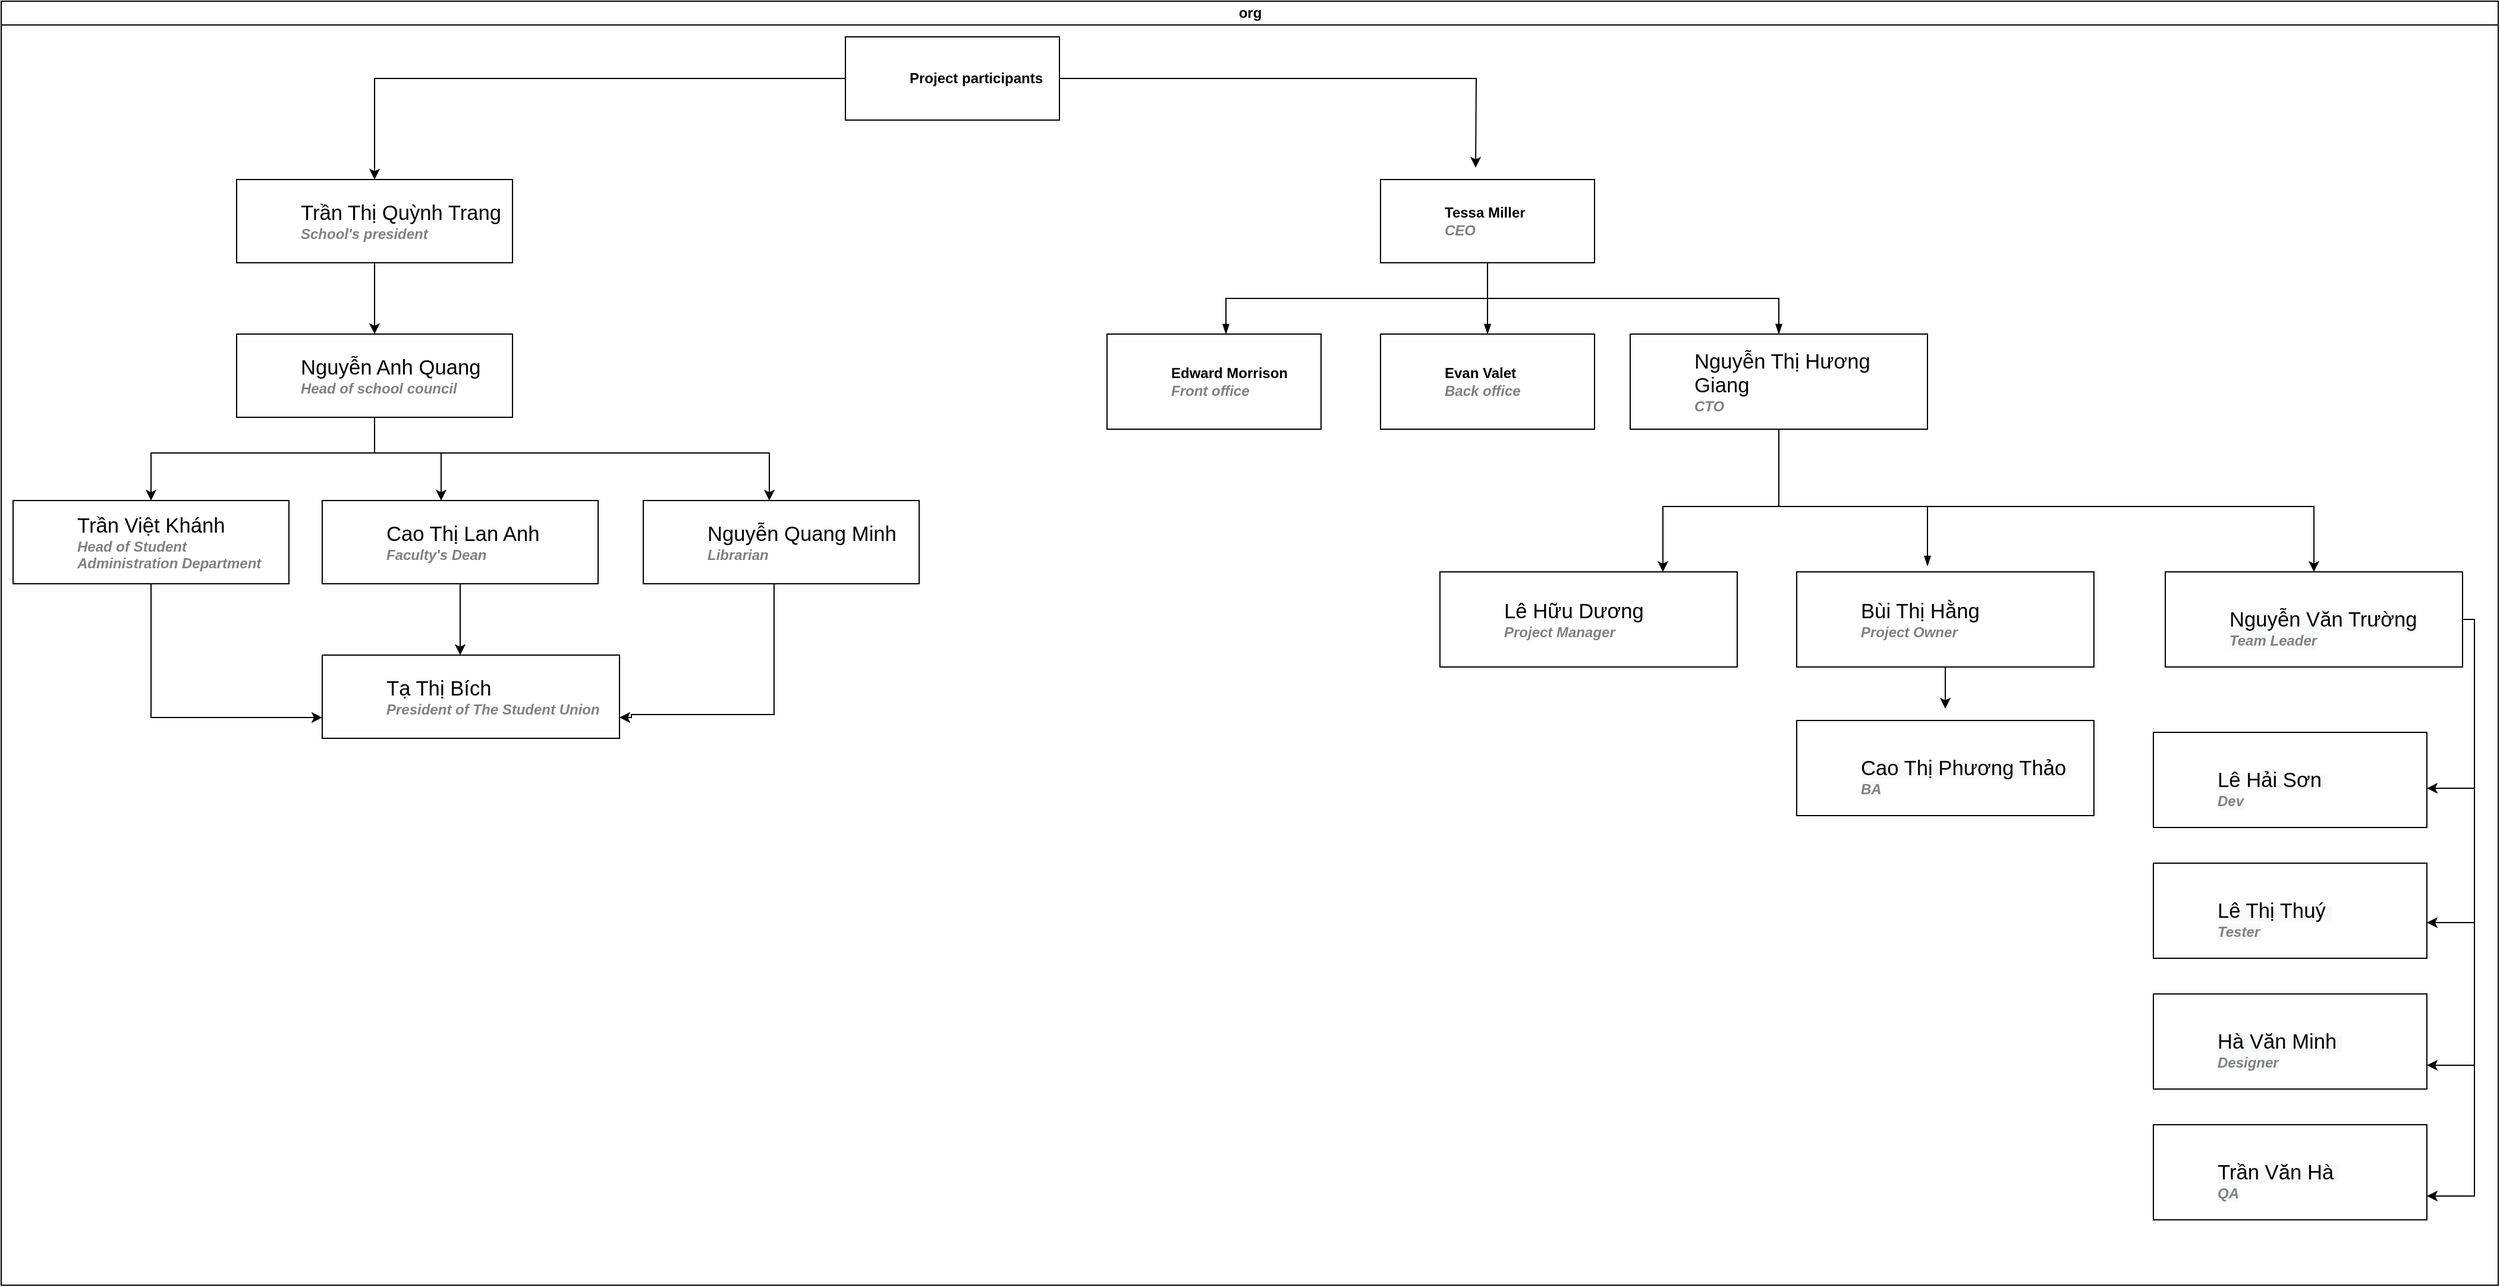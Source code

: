 <mxfile version="20.4.2" type="github">
  <diagram id="prtHgNgQTEPvFCAcTncT" name="Page-1">
    <mxGraphModel dx="1422" dy="1935" grid="1" gridSize="10" guides="1" tooltips="1" connect="1" arrows="1" fold="1" page="1" pageScale="1" pageWidth="827" pageHeight="1169" math="0" shadow="0">
      <root>
        <mxCell id="0" />
        <mxCell id="1" parent="0" />
        <mxCell id="dNxyNK7c78bLwvsdeMH5-11" value="org" style="swimlane;html=1;startSize=20;horizontal=1;containerType=tree;glass=0;" parent="1" vertex="1">
          <mxGeometry y="-20" width="2100" height="1080" as="geometry" />
        </mxCell>
        <UserObject label="%name%&lt;br&gt;&lt;i style=&quot;color: gray&quot;&gt;CEO&lt;/i&gt;" name="Tessa Miller" position="CFO" location="Office 1" email="me@example.com" placeholders="1" link="https://www.draw.io" id="dNxyNK7c78bLwvsdeMH5-12">
          <mxCell style="label;image=https://cdn3.iconfinder.com/data/icons/user-avatars-1/512/users-3-128.png;whiteSpace=wrap;html=1;rounded=0;glass=0;treeMoving=1;treeFolding=1;" parent="dNxyNK7c78bLwvsdeMH5-11" vertex="1">
            <mxGeometry x="1160" y="150" width="180" height="70" as="geometry" />
          </mxCell>
        </UserObject>
        <mxCell id="dNxyNK7c78bLwvsdeMH5-13" value="" style="endArrow=blockThin;endFill=1;fontSize=11;edgeStyle=elbowEdgeStyle;elbow=vertical;rounded=0;" parent="dNxyNK7c78bLwvsdeMH5-11" source="dNxyNK7c78bLwvsdeMH5-12" edge="1">
          <mxGeometry relative="1" as="geometry">
            <mxPoint x="1030" y="280" as="targetPoint" />
          </mxGeometry>
        </mxCell>
        <UserObject label="%name%&lt;br&gt;&lt;i style=&quot;color: gray&quot;&gt;Front office&lt;/i&gt;" name="Edward Morrison" position="Brand Manager" location="Office 2" email="me@example.com" placeholders="1" link="https://www.draw.io" id="dNxyNK7c78bLwvsdeMH5-14">
          <mxCell style="label;image=https://cdn3.iconfinder.com/data/icons/user-avatars-1/512/users-10-3-128.png;whiteSpace=wrap;html=1;rounded=0;glass=0;treeFolding=1;treeMoving=1;" parent="dNxyNK7c78bLwvsdeMH5-11" vertex="1">
            <mxGeometry x="930" y="280" width="180" height="80" as="geometry" />
          </mxCell>
        </UserObject>
        <mxCell id="dNxyNK7c78bLwvsdeMH5-15" value="" style="endArrow=blockThin;endFill=1;fontSize=11;edgeStyle=elbowEdgeStyle;elbow=vertical;rounded=0;" parent="dNxyNK7c78bLwvsdeMH5-11" source="dNxyNK7c78bLwvsdeMH5-12" target="dNxyNK7c78bLwvsdeMH5-16" edge="1">
          <mxGeometry relative="1" as="geometry" />
        </mxCell>
        <UserObject label="%name%&lt;br&gt;&lt;font color=&quot;#808080&quot;&gt;&lt;i&gt;Back office&amp;nbsp;&lt;/i&gt;&lt;/font&gt;" name="Evan Valet" position="HR Director" location="Office 4" email="me@example.com" placeholders="1" link="https://www.draw.io" id="dNxyNK7c78bLwvsdeMH5-16">
          <mxCell style="label;image=https://cdn3.iconfinder.com/data/icons/user-avatars-1/512/users-9-2-128.png;whiteSpace=wrap;html=1;rounded=0;glass=0;treeFolding=1;treeMoving=1;" parent="dNxyNK7c78bLwvsdeMH5-11" vertex="1">
            <mxGeometry x="1160" y="280" width="180" height="80" as="geometry" />
          </mxCell>
        </UserObject>
        <mxCell id="dNxyNK7c78bLwvsdeMH5-17" value="" style="endArrow=blockThin;endFill=1;fontSize=11;edgeStyle=elbowEdgeStyle;elbow=vertical;rounded=0;" parent="dNxyNK7c78bLwvsdeMH5-11" source="dNxyNK7c78bLwvsdeMH5-12" target="dNxyNK7c78bLwvsdeMH5-18" edge="1">
          <mxGeometry relative="1" as="geometry" />
        </mxCell>
        <mxCell id="rpXfXyATRKpVkTqgFrdx-11" style="edgeStyle=orthogonalEdgeStyle;rounded=0;orthogonalLoop=1;jettySize=auto;html=1;entryX=0.75;entryY=0;entryDx=0;entryDy=0;" parent="dNxyNK7c78bLwvsdeMH5-11" source="dNxyNK7c78bLwvsdeMH5-18" target="rpXfXyATRKpVkTqgFrdx-3" edge="1">
          <mxGeometry relative="1" as="geometry">
            <Array as="points">
              <mxPoint x="1495" y="425" />
              <mxPoint x="1398" y="425" />
            </Array>
          </mxGeometry>
        </mxCell>
        <mxCell id="ykELf0BIfq_dYa21yt1--9" style="edgeStyle=orthogonalEdgeStyle;rounded=0;orthogonalLoop=1;jettySize=auto;html=1;" edge="1" parent="dNxyNK7c78bLwvsdeMH5-11" source="dNxyNK7c78bLwvsdeMH5-18" target="ykELf0BIfq_dYa21yt1--1">
          <mxGeometry relative="1" as="geometry">
            <Array as="points">
              <mxPoint x="1495" y="425" />
              <mxPoint x="1945" y="425" />
            </Array>
          </mxGeometry>
        </mxCell>
        <UserObject label="&lt;span style=&quot;font-weight: normal; font-size: 13pt; font-family: Calibri, Arial;&quot; data-sheets-userformat=&quot;{&amp;quot;2&amp;quot;:15273,&amp;quot;3&amp;quot;:{&amp;quot;1&amp;quot;:0},&amp;quot;6&amp;quot;:{&amp;quot;1&amp;quot;:[{&amp;quot;1&amp;quot;:2,&amp;quot;2&amp;quot;:0,&amp;quot;5&amp;quot;:{&amp;quot;1&amp;quot;:2,&amp;quot;2&amp;quot;:0}},{&amp;quot;1&amp;quot;:0,&amp;quot;2&amp;quot;:0,&amp;quot;3&amp;quot;:3},{&amp;quot;1&amp;quot;:1,&amp;quot;2&amp;quot;:0,&amp;quot;4&amp;quot;:1}]},&amp;quot;8&amp;quot;:{&amp;quot;1&amp;quot;:[{&amp;quot;1&amp;quot;:2,&amp;quot;2&amp;quot;:0,&amp;quot;5&amp;quot;:{&amp;quot;1&amp;quot;:2,&amp;quot;2&amp;quot;:0}},{&amp;quot;1&amp;quot;:0,&amp;quot;2&amp;quot;:0,&amp;quot;3&amp;quot;:3},{&amp;quot;1&amp;quot;:1,&amp;quot;2&amp;quot;:0,&amp;quot;4&amp;quot;:1}]},&amp;quot;10&amp;quot;:1,&amp;quot;11&amp;quot;:0,&amp;quot;12&amp;quot;:0,&amp;quot;14&amp;quot;:{&amp;quot;1&amp;quot;:2,&amp;quot;2&amp;quot;:0},&amp;quot;15&amp;quot;:&amp;quot;Calibri, sans-serif&amp;quot;,&amp;quot;16&amp;quot;:13}&quot; data-sheets-value=&quot;{&amp;quot;1&amp;quot;:2,&amp;quot;2&amp;quot;:&amp;quot;Nguyễn Thị Hương Giang&amp;quot;}&quot;&gt;Nguyễn Thị Hương Giang&lt;/span&gt;&lt;br&gt;&lt;i style=&quot;color: gray&quot;&gt;CTO&lt;/i&gt;" name="Alison Donovan" position="System Admin" location="Office 3" email="me@example.com" placeholders="1" link="https://www.draw.io" id="dNxyNK7c78bLwvsdeMH5-18">
          <mxCell style="label;image=https://cdn3.iconfinder.com/data/icons/user-avatars-1/512/users-2-128.png;whiteSpace=wrap;html=1;rounded=0;glass=0;" parent="dNxyNK7c78bLwvsdeMH5-11" vertex="1">
            <mxGeometry x="1370" y="280" width="250" height="80" as="geometry" />
          </mxCell>
        </UserObject>
        <mxCell id="rpXfXyATRKpVkTqgFrdx-2" value="" style="endArrow=blockThin;endFill=1;fontSize=11;edgeStyle=elbowEdgeStyle;elbow=vertical;rounded=0;exitX=0.5;exitY=1;exitDx=0;exitDy=0;" parent="dNxyNK7c78bLwvsdeMH5-11" source="dNxyNK7c78bLwvsdeMH5-18" edge="1">
          <mxGeometry relative="1" as="geometry">
            <mxPoint x="1495" y="370" as="sourcePoint" />
            <mxPoint x="1620" y="475" as="targetPoint" />
            <Array as="points">
              <mxPoint x="1580" y="425" />
              <mxPoint x="1400" y="430" />
            </Array>
          </mxGeometry>
        </mxCell>
        <UserObject label="&lt;span style=&quot;font-weight: normal; font-size: 13pt; font-family: Calibri, Arial;&quot; data-sheets-userformat=&quot;{&amp;quot;2&amp;quot;:15273,&amp;quot;3&amp;quot;:{&amp;quot;1&amp;quot;:0},&amp;quot;6&amp;quot;:{&amp;quot;1&amp;quot;:[{&amp;quot;1&amp;quot;:2,&amp;quot;2&amp;quot;:0,&amp;quot;5&amp;quot;:{&amp;quot;1&amp;quot;:2,&amp;quot;2&amp;quot;:0}},{&amp;quot;1&amp;quot;:0,&amp;quot;2&amp;quot;:0,&amp;quot;3&amp;quot;:3},{&amp;quot;1&amp;quot;:1,&amp;quot;2&amp;quot;:0,&amp;quot;4&amp;quot;:1}]},&amp;quot;8&amp;quot;:{&amp;quot;1&amp;quot;:[{&amp;quot;1&amp;quot;:2,&amp;quot;2&amp;quot;:0,&amp;quot;5&amp;quot;:{&amp;quot;1&amp;quot;:2,&amp;quot;2&amp;quot;:0}},{&amp;quot;1&amp;quot;:0,&amp;quot;2&amp;quot;:0,&amp;quot;3&amp;quot;:3},{&amp;quot;1&amp;quot;:1,&amp;quot;2&amp;quot;:0,&amp;quot;4&amp;quot;:1}]},&amp;quot;10&amp;quot;:1,&amp;quot;11&amp;quot;:0,&amp;quot;12&amp;quot;:0,&amp;quot;14&amp;quot;:{&amp;quot;1&amp;quot;:2,&amp;quot;2&amp;quot;:0},&amp;quot;15&amp;quot;:&amp;quot;Calibri, sans-serif&amp;quot;,&amp;quot;16&amp;quot;:13}&quot; data-sheets-value=&quot;{&amp;quot;1&amp;quot;:2,&amp;quot;2&amp;quot;:&amp;quot;Lê Hữu Dương&amp;quot;}&quot;&gt;Lê Hữu Dương&lt;br&gt;&lt;/span&gt;&lt;font color=&quot;#808080&quot;&gt;&lt;i&gt;Project Manager&lt;/i&gt;&lt;/font&gt;" name="Alison Donovan" position="System Admin" location="Office 3" email="me@example.com" placeholders="1" link="https://www.draw.io" id="rpXfXyATRKpVkTqgFrdx-3">
          <mxCell style="label;image=https://cdn3.iconfinder.com/data/icons/user-avatars-1/512/users-2-128.png;whiteSpace=wrap;html=1;rounded=0;glass=0;" parent="dNxyNK7c78bLwvsdeMH5-11" vertex="1">
            <mxGeometry x="1210" y="480" width="250" height="80" as="geometry" />
          </mxCell>
        </UserObject>
        <UserObject label="&lt;span style=&quot;font-weight: normal; font-size: 13pt; font-family: Calibri, Arial;&quot; data-sheets-userformat=&quot;{&amp;quot;2&amp;quot;:15273,&amp;quot;3&amp;quot;:{&amp;quot;1&amp;quot;:0},&amp;quot;6&amp;quot;:{&amp;quot;1&amp;quot;:[{&amp;quot;1&amp;quot;:2,&amp;quot;2&amp;quot;:0,&amp;quot;5&amp;quot;:{&amp;quot;1&amp;quot;:2,&amp;quot;2&amp;quot;:0}},{&amp;quot;1&amp;quot;:0,&amp;quot;2&amp;quot;:0,&amp;quot;3&amp;quot;:3},{&amp;quot;1&amp;quot;:1,&amp;quot;2&amp;quot;:0,&amp;quot;4&amp;quot;:1}]},&amp;quot;8&amp;quot;:{&amp;quot;1&amp;quot;:[{&amp;quot;1&amp;quot;:2,&amp;quot;2&amp;quot;:0,&amp;quot;5&amp;quot;:{&amp;quot;1&amp;quot;:2,&amp;quot;2&amp;quot;:0}},{&amp;quot;1&amp;quot;:0,&amp;quot;2&amp;quot;:0,&amp;quot;3&amp;quot;:3},{&amp;quot;1&amp;quot;:1,&amp;quot;2&amp;quot;:0,&amp;quot;4&amp;quot;:1}]},&amp;quot;10&amp;quot;:1,&amp;quot;11&amp;quot;:0,&amp;quot;12&amp;quot;:0,&amp;quot;14&amp;quot;:{&amp;quot;1&amp;quot;:2,&amp;quot;2&amp;quot;:0},&amp;quot;15&amp;quot;:&amp;quot;Calibri, sans-serif&amp;quot;,&amp;quot;16&amp;quot;:13}&quot; data-sheets-value=&quot;{&amp;quot;1&amp;quot;:2,&amp;quot;2&amp;quot;:&amp;quot;Bùi Thị Hằng&amp;quot;}&quot;&gt;Bùi Thị Hằng&lt;br&gt;&lt;/span&gt;&lt;font color=&quot;#808080&quot;&gt;&lt;i&gt;Project Owner&lt;/i&gt;&lt;/font&gt;" name="Alison Donovan" position="System Admin" location="Office 3" email="me@example.com" placeholders="1" link="https://www.draw.io" id="rpXfXyATRKpVkTqgFrdx-7">
          <mxCell style="label;image=https://cdn3.iconfinder.com/data/icons/user-avatars-1/512/users-2-128.png;whiteSpace=wrap;html=1;rounded=0;glass=0;" parent="dNxyNK7c78bLwvsdeMH5-11" vertex="1">
            <mxGeometry x="1510" y="480" width="250" height="80" as="geometry" />
          </mxCell>
        </UserObject>
        <UserObject label="Project participants" name="Tessa Miller" position="CFO" location="Office 1" email="me@example.com" placeholders="1" link="https://www.draw.io" id="rpXfXyATRKpVkTqgFrdx-9">
          <mxCell style="label;image=https://cdn3.iconfinder.com/data/icons/user-avatars-1/512/users-3-128.png;whiteSpace=wrap;html=1;rounded=0;glass=0;treeMoving=1;treeFolding=1;" parent="dNxyNK7c78bLwvsdeMH5-11" vertex="1">
            <mxGeometry x="710" y="30" width="180" height="70" as="geometry" />
          </mxCell>
        </UserObject>
        <mxCell id="rpXfXyATRKpVkTqgFrdx-31" value="" style="edgeStyle=orthogonalEdgeStyle;rounded=0;orthogonalLoop=1;jettySize=auto;html=1;" parent="dNxyNK7c78bLwvsdeMH5-11" source="rpXfXyATRKpVkTqgFrdx-9" target="rpXfXyATRKpVkTqgFrdx-32" edge="1">
          <mxGeometry relative="1" as="geometry" />
        </mxCell>
        <UserObject label="&lt;span style=&quot;font-weight: normal; font-size: 13pt; font-family: Calibri, Arial;&quot; data-sheets-userformat=&quot;{&amp;quot;2&amp;quot;:15273,&amp;quot;3&amp;quot;:{&amp;quot;1&amp;quot;:0},&amp;quot;6&amp;quot;:{&amp;quot;1&amp;quot;:[{&amp;quot;1&amp;quot;:2,&amp;quot;2&amp;quot;:0,&amp;quot;5&amp;quot;:{&amp;quot;1&amp;quot;:2,&amp;quot;2&amp;quot;:0}},{&amp;quot;1&amp;quot;:0,&amp;quot;2&amp;quot;:0,&amp;quot;3&amp;quot;:3},{&amp;quot;1&amp;quot;:1,&amp;quot;2&amp;quot;:0,&amp;quot;4&amp;quot;:1}]},&amp;quot;8&amp;quot;:{&amp;quot;1&amp;quot;:[{&amp;quot;1&amp;quot;:2,&amp;quot;2&amp;quot;:0,&amp;quot;5&amp;quot;:{&amp;quot;1&amp;quot;:2,&amp;quot;2&amp;quot;:0}},{&amp;quot;1&amp;quot;:0,&amp;quot;2&amp;quot;:0,&amp;quot;3&amp;quot;:3},{&amp;quot;1&amp;quot;:1,&amp;quot;2&amp;quot;:0,&amp;quot;4&amp;quot;:1}]},&amp;quot;10&amp;quot;:1,&amp;quot;11&amp;quot;:0,&amp;quot;12&amp;quot;:0,&amp;quot;14&amp;quot;:{&amp;quot;1&amp;quot;:2,&amp;quot;2&amp;quot;:0},&amp;quot;15&amp;quot;:&amp;quot;Calibri, sans-serif&amp;quot;,&amp;quot;16&amp;quot;:13}&quot; data-sheets-value=&quot;{&amp;quot;1&amp;quot;:2,&amp;quot;2&amp;quot;:&amp;quot;Trần Thị Quỳnh Trang&amp;quot;}&quot;&gt;Trần Thị Quỳnh Trang&lt;/span&gt;&lt;br&gt;&lt;i style=&quot;color: gray;&quot;&gt;School&#39;s president&lt;/i&gt;" name="Tessa Miller" position="CFO" location="Office 1" email="me@example.com" placeholders="1" link="https://www.draw.io" id="rpXfXyATRKpVkTqgFrdx-32">
          <mxCell style="label;image=https://cdn3.iconfinder.com/data/icons/user-avatars-1/512/users-3-128.png;whiteSpace=wrap;html=1;rounded=0;glass=0;treeMoving=1;treeFolding=1;" parent="dNxyNK7c78bLwvsdeMH5-11" vertex="1">
            <mxGeometry x="198" y="150" width="232" height="70" as="geometry" />
          </mxCell>
        </UserObject>
        <mxCell id="rpXfXyATRKpVkTqgFrdx-35" value="" style="edgeStyle=orthogonalEdgeStyle;rounded=0;orthogonalLoop=1;jettySize=auto;html=1;" parent="dNxyNK7c78bLwvsdeMH5-11" source="rpXfXyATRKpVkTqgFrdx-32" target="rpXfXyATRKpVkTqgFrdx-36" edge="1">
          <mxGeometry relative="1" as="geometry">
            <mxPoint x="792" y="65" as="sourcePoint" />
          </mxGeometry>
        </mxCell>
        <mxCell id="rpXfXyATRKpVkTqgFrdx-42" style="edgeStyle=orthogonalEdgeStyle;rounded=0;orthogonalLoop=1;jettySize=auto;html=1;entryX=0.5;entryY=0;entryDx=0;entryDy=0;" parent="dNxyNK7c78bLwvsdeMH5-11" source="rpXfXyATRKpVkTqgFrdx-36" target="rpXfXyATRKpVkTqgFrdx-37" edge="1">
          <mxGeometry relative="1" as="geometry">
            <Array as="points">
              <mxPoint x="314" y="380" />
              <mxPoint x="126" y="380" />
            </Array>
          </mxGeometry>
        </mxCell>
        <UserObject label="&lt;span style=&quot;font-weight: normal; font-size: 13pt; font-family: Calibri, Arial;&quot; data-sheets-userformat=&quot;{&amp;quot;2&amp;quot;:15273,&amp;quot;3&amp;quot;:{&amp;quot;1&amp;quot;:0},&amp;quot;6&amp;quot;:{&amp;quot;1&amp;quot;:[{&amp;quot;1&amp;quot;:2,&amp;quot;2&amp;quot;:0,&amp;quot;5&amp;quot;:{&amp;quot;1&amp;quot;:2,&amp;quot;2&amp;quot;:0}},{&amp;quot;1&amp;quot;:0,&amp;quot;2&amp;quot;:0,&amp;quot;3&amp;quot;:3},{&amp;quot;1&amp;quot;:1,&amp;quot;2&amp;quot;:0,&amp;quot;4&amp;quot;:1}]},&amp;quot;8&amp;quot;:{&amp;quot;1&amp;quot;:[{&amp;quot;1&amp;quot;:2,&amp;quot;2&amp;quot;:0,&amp;quot;5&amp;quot;:{&amp;quot;1&amp;quot;:2,&amp;quot;2&amp;quot;:0}},{&amp;quot;1&amp;quot;:0,&amp;quot;2&amp;quot;:0,&amp;quot;3&amp;quot;:3},{&amp;quot;1&amp;quot;:1,&amp;quot;2&amp;quot;:0,&amp;quot;4&amp;quot;:1}]},&amp;quot;10&amp;quot;:1,&amp;quot;11&amp;quot;:0,&amp;quot;12&amp;quot;:0,&amp;quot;14&amp;quot;:{&amp;quot;1&amp;quot;:2,&amp;quot;2&amp;quot;:0},&amp;quot;15&amp;quot;:&amp;quot;Calibri, sans-serif&amp;quot;,&amp;quot;16&amp;quot;:13}&quot; data-sheets-value=&quot;{&amp;quot;1&amp;quot;:2,&amp;quot;2&amp;quot;:&amp;quot;Nguyễn Anh Quang&amp;quot;}&quot;&gt;Nguyễn Anh Quang&lt;/span&gt;&lt;br&gt;&lt;font color=&quot;#808080&quot;&gt;&lt;i&gt;Head of school council&lt;/i&gt;&lt;/font&gt;" name="Tessa Miller" position="CFO" location="Office 1" email="me@example.com" placeholders="1" link="https://www.draw.io" id="rpXfXyATRKpVkTqgFrdx-36">
          <mxCell style="label;image=https://cdn3.iconfinder.com/data/icons/user-avatars-1/512/users-3-128.png;whiteSpace=wrap;html=1;rounded=0;glass=0;treeMoving=1;treeFolding=1;" parent="dNxyNK7c78bLwvsdeMH5-11" vertex="1">
            <mxGeometry x="198" y="280" width="232" height="70" as="geometry" />
          </mxCell>
        </UserObject>
        <UserObject label="&lt;span style=&quot;font-weight: normal; font-size: 13pt; font-family: Calibri, Arial;&quot; data-sheets-userformat=&quot;{&amp;quot;2&amp;quot;:15273,&amp;quot;3&amp;quot;:{&amp;quot;1&amp;quot;:0},&amp;quot;6&amp;quot;:{&amp;quot;1&amp;quot;:[{&amp;quot;1&amp;quot;:2,&amp;quot;2&amp;quot;:0,&amp;quot;5&amp;quot;:{&amp;quot;1&amp;quot;:2,&amp;quot;2&amp;quot;:0}},{&amp;quot;1&amp;quot;:0,&amp;quot;2&amp;quot;:0,&amp;quot;3&amp;quot;:3},{&amp;quot;1&amp;quot;:1,&amp;quot;2&amp;quot;:0,&amp;quot;4&amp;quot;:1}]},&amp;quot;8&amp;quot;:{&amp;quot;1&amp;quot;:[{&amp;quot;1&amp;quot;:2,&amp;quot;2&amp;quot;:0,&amp;quot;5&amp;quot;:{&amp;quot;1&amp;quot;:2,&amp;quot;2&amp;quot;:0}},{&amp;quot;1&amp;quot;:0,&amp;quot;2&amp;quot;:0,&amp;quot;3&amp;quot;:3},{&amp;quot;1&amp;quot;:1,&amp;quot;2&amp;quot;:0,&amp;quot;4&amp;quot;:1}]},&amp;quot;10&amp;quot;:1,&amp;quot;11&amp;quot;:0,&amp;quot;12&amp;quot;:0,&amp;quot;14&amp;quot;:{&amp;quot;1&amp;quot;:2,&amp;quot;2&amp;quot;:0},&amp;quot;15&amp;quot;:&amp;quot;Calibri, sans-serif&amp;quot;,&amp;quot;16&amp;quot;:13}&quot; data-sheets-value=&quot;{&amp;quot;1&amp;quot;:2,&amp;quot;2&amp;quot;:&amp;quot;Trần Việt Khánh&amp;quot;}&quot;&gt;Trần Việt Khánh&lt;/span&gt;&lt;br&gt;&lt;i style=&quot;color: gray;&quot;&gt;Head of Student Administration Department&lt;/i&gt;" name="Tessa Miller" position="CFO" location="Office 1" email="me@example.com" placeholders="1" link="https://www.draw.io" id="rpXfXyATRKpVkTqgFrdx-37">
          <mxCell style="label;image=https://cdn3.iconfinder.com/data/icons/user-avatars-1/512/users-3-128.png;whiteSpace=wrap;html=1;rounded=0;glass=0;treeMoving=1;treeFolding=1;" parent="dNxyNK7c78bLwvsdeMH5-11" vertex="1">
            <mxGeometry x="10" y="420" width="232" height="70" as="geometry" />
          </mxCell>
        </UserObject>
        <mxCell id="rpXfXyATRKpVkTqgFrdx-38" value="" style="edgeStyle=orthogonalEdgeStyle;rounded=0;orthogonalLoop=1;jettySize=auto;html=1;" parent="dNxyNK7c78bLwvsdeMH5-11" source="rpXfXyATRKpVkTqgFrdx-36" target="rpXfXyATRKpVkTqgFrdx-39" edge="1">
          <mxGeometry relative="1" as="geometry">
            <mxPoint x="314" y="210" as="sourcePoint" />
            <Array as="points">
              <mxPoint x="314" y="380" />
              <mxPoint x="370" y="380" />
            </Array>
          </mxGeometry>
        </mxCell>
        <UserObject label="&lt;span style=&quot;font-weight: normal; font-size: 13pt; font-family: Calibri, Arial;&quot; data-sheets-userformat=&quot;{&amp;quot;2&amp;quot;:15273,&amp;quot;3&amp;quot;:{&amp;quot;1&amp;quot;:0},&amp;quot;6&amp;quot;:{&amp;quot;1&amp;quot;:[{&amp;quot;1&amp;quot;:2,&amp;quot;2&amp;quot;:0,&amp;quot;5&amp;quot;:{&amp;quot;1&amp;quot;:2,&amp;quot;2&amp;quot;:0}},{&amp;quot;1&amp;quot;:0,&amp;quot;2&amp;quot;:0,&amp;quot;3&amp;quot;:3},{&amp;quot;1&amp;quot;:1,&amp;quot;2&amp;quot;:0,&amp;quot;4&amp;quot;:1}]},&amp;quot;8&amp;quot;:{&amp;quot;1&amp;quot;:[{&amp;quot;1&amp;quot;:2,&amp;quot;2&amp;quot;:0,&amp;quot;5&amp;quot;:{&amp;quot;1&amp;quot;:2,&amp;quot;2&amp;quot;:0}},{&amp;quot;1&amp;quot;:0,&amp;quot;2&amp;quot;:0,&amp;quot;3&amp;quot;:3},{&amp;quot;1&amp;quot;:1,&amp;quot;2&amp;quot;:0,&amp;quot;4&amp;quot;:1}]},&amp;quot;10&amp;quot;:1,&amp;quot;11&amp;quot;:0,&amp;quot;12&amp;quot;:0,&amp;quot;14&amp;quot;:{&amp;quot;1&amp;quot;:2,&amp;quot;2&amp;quot;:0},&amp;quot;15&amp;quot;:&amp;quot;Calibri, sans-serif&amp;quot;,&amp;quot;16&amp;quot;:13}&quot; data-sheets-value=&quot;{&amp;quot;1&amp;quot;:2,&amp;quot;2&amp;quot;:&amp;quot;Cao Thị Lan Anh (đại diện)&amp;quot;}&quot;&gt;Cao Thị Lan Anh&amp;nbsp;&lt;/span&gt;&lt;br&gt;&lt;font color=&quot;#808080&quot;&gt;&lt;i&gt;Faculty&#39;s Dean&lt;/i&gt;&lt;/font&gt;" name="Tessa Miller" position="CFO" location="Office 1" email="me@example.com" placeholders="1" link="https://www.draw.io" id="rpXfXyATRKpVkTqgFrdx-39">
          <mxCell style="label;image=https://cdn3.iconfinder.com/data/icons/user-avatars-1/512/users-3-128.png;whiteSpace=wrap;html=1;rounded=0;glass=0;treeMoving=1;treeFolding=1;" parent="dNxyNK7c78bLwvsdeMH5-11" vertex="1">
            <mxGeometry x="270" y="420" width="232" height="70" as="geometry" />
          </mxCell>
        </UserObject>
        <mxCell id="rpXfXyATRKpVkTqgFrdx-43" value="" style="edgeStyle=orthogonalEdgeStyle;rounded=0;orthogonalLoop=1;jettySize=auto;html=1;" parent="dNxyNK7c78bLwvsdeMH5-11" source="rpXfXyATRKpVkTqgFrdx-36" edge="1">
          <mxGeometry relative="1" as="geometry">
            <mxPoint x="314" y="210" as="sourcePoint" />
            <Array as="points">
              <mxPoint x="314" y="380" />
              <mxPoint x="646" y="380" />
            </Array>
            <mxPoint x="646" y="420" as="targetPoint" />
          </mxGeometry>
        </mxCell>
        <UserObject label="&lt;span style=&quot;font-weight: normal; font-size: 13pt; font-family: Calibri, Arial;&quot; data-sheets-userformat=&quot;{&amp;quot;2&amp;quot;:15273,&amp;quot;3&amp;quot;:{&amp;quot;1&amp;quot;:0},&amp;quot;6&amp;quot;:{&amp;quot;1&amp;quot;:[{&amp;quot;1&amp;quot;:2,&amp;quot;2&amp;quot;:0,&amp;quot;5&amp;quot;:{&amp;quot;1&amp;quot;:2,&amp;quot;2&amp;quot;:0}},{&amp;quot;1&amp;quot;:0,&amp;quot;2&amp;quot;:0,&amp;quot;3&amp;quot;:3},{&amp;quot;1&amp;quot;:1,&amp;quot;2&amp;quot;:0,&amp;quot;4&amp;quot;:1}]},&amp;quot;8&amp;quot;:{&amp;quot;1&amp;quot;:[{&amp;quot;1&amp;quot;:2,&amp;quot;2&amp;quot;:0,&amp;quot;5&amp;quot;:{&amp;quot;1&amp;quot;:2,&amp;quot;2&amp;quot;:0}},{&amp;quot;1&amp;quot;:0,&amp;quot;2&amp;quot;:0,&amp;quot;3&amp;quot;:3},{&amp;quot;1&amp;quot;:1,&amp;quot;2&amp;quot;:0,&amp;quot;4&amp;quot;:1}]},&amp;quot;10&amp;quot;:1,&amp;quot;11&amp;quot;:0,&amp;quot;12&amp;quot;:0,&amp;quot;14&amp;quot;:{&amp;quot;1&amp;quot;:2,&amp;quot;2&amp;quot;:0},&amp;quot;15&amp;quot;:&amp;quot;Calibri, sans-serif&amp;quot;,&amp;quot;16&amp;quot;:13}&quot; data-sheets-value=&quot;{&amp;quot;1&amp;quot;:2,&amp;quot;2&amp;quot;:&amp;quot;Nguyễn Quang Minh (Đại diện)&amp;quot;}&quot;&gt;Nguyễn Quang Minh&lt;/span&gt;&lt;br&gt;&lt;font color=&quot;#808080&quot;&gt;&lt;i&gt;Librarian&lt;/i&gt;&lt;/font&gt;" name="Tessa Miller" position="CFO" location="Office 1" email="me@example.com" placeholders="1" link="https://www.draw.io" id="rpXfXyATRKpVkTqgFrdx-44">
          <mxCell style="label;image=https://cdn3.iconfinder.com/data/icons/user-avatars-1/512/users-3-128.png;whiteSpace=wrap;html=1;rounded=0;glass=0;treeMoving=1;treeFolding=1;" parent="dNxyNK7c78bLwvsdeMH5-11" vertex="1">
            <mxGeometry x="540" y="420" width="232" height="70" as="geometry" />
          </mxCell>
        </UserObject>
        <UserObject label="&lt;span style=&quot;&quot; data-sheets-userformat=&quot;{&amp;quot;2&amp;quot;:15273,&amp;quot;3&amp;quot;:{&amp;quot;1&amp;quot;:0},&amp;quot;6&amp;quot;:{&amp;quot;1&amp;quot;:[{&amp;quot;1&amp;quot;:2,&amp;quot;2&amp;quot;:0,&amp;quot;5&amp;quot;:{&amp;quot;1&amp;quot;:2,&amp;quot;2&amp;quot;:0}},{&amp;quot;1&amp;quot;:0,&amp;quot;2&amp;quot;:0,&amp;quot;3&amp;quot;:3},{&amp;quot;1&amp;quot;:1,&amp;quot;2&amp;quot;:0,&amp;quot;4&amp;quot;:1}]},&amp;quot;8&amp;quot;:{&amp;quot;1&amp;quot;:[{&amp;quot;1&amp;quot;:2,&amp;quot;2&amp;quot;:0,&amp;quot;5&amp;quot;:{&amp;quot;1&amp;quot;:2,&amp;quot;2&amp;quot;:0}},{&amp;quot;1&amp;quot;:0,&amp;quot;2&amp;quot;:0,&amp;quot;3&amp;quot;:3},{&amp;quot;1&amp;quot;:1,&amp;quot;2&amp;quot;:0,&amp;quot;4&amp;quot;:1}]},&amp;quot;10&amp;quot;:1,&amp;quot;11&amp;quot;:0,&amp;quot;12&amp;quot;:0,&amp;quot;14&amp;quot;:{&amp;quot;1&amp;quot;:2,&amp;quot;2&amp;quot;:0},&amp;quot;15&amp;quot;:&amp;quot;Calibri, sans-serif&amp;quot;,&amp;quot;16&amp;quot;:13}&quot; data-sheets-value=&quot;{&amp;quot;1&amp;quot;:2,&amp;quot;2&amp;quot;:&amp;quot;Tạ Thị Bích (Đại diện Học sinh trường)&amp;quot;}&quot;&gt;&lt;font face=&quot;Calibri, Arial&quot;&gt;&lt;span style=&quot;font-size: 13pt; font-weight: normal;&quot;&gt;Tạ Thị Bích &lt;/span&gt;&lt;span style=&quot;font-size: 17.333px; font-weight: 400;&quot;&gt;&lt;br&gt;&lt;/span&gt;&lt;/font&gt;&lt;/span&gt;&lt;font color=&quot;#808080&quot;&gt;&lt;i&gt;President of The Student Union&lt;/i&gt;&lt;/font&gt;" name="Tessa Miller" position="CFO" location="Office 1" email="me@example.com" placeholders="1" link="https://www.draw.io" id="rpXfXyATRKpVkTqgFrdx-45">
          <mxCell style="label;image=https://cdn3.iconfinder.com/data/icons/user-avatars-1/512/users-3-128.png;whiteSpace=wrap;html=1;rounded=0;glass=0;treeMoving=1;treeFolding=1;" parent="dNxyNK7c78bLwvsdeMH5-11" vertex="1">
            <mxGeometry x="270" y="550" width="250" height="70" as="geometry" />
          </mxCell>
        </UserObject>
        <mxCell id="rpXfXyATRKpVkTqgFrdx-51" style="edgeStyle=orthogonalEdgeStyle;rounded=0;orthogonalLoop=1;jettySize=auto;html=1;entryX=0;entryY=0.75;entryDx=0;entryDy=0;" parent="dNxyNK7c78bLwvsdeMH5-11" source="rpXfXyATRKpVkTqgFrdx-37" target="rpXfXyATRKpVkTqgFrdx-45" edge="1">
          <mxGeometry relative="1" as="geometry">
            <mxPoint x="126" y="640" as="targetPoint" />
            <Array as="points">
              <mxPoint x="126" y="603" />
            </Array>
          </mxGeometry>
        </mxCell>
        <mxCell id="rpXfXyATRKpVkTqgFrdx-53" style="edgeStyle=orthogonalEdgeStyle;rounded=0;orthogonalLoop=1;jettySize=auto;html=1;entryX=1;entryY=0.75;entryDx=0;entryDy=0;" parent="dNxyNK7c78bLwvsdeMH5-11" target="rpXfXyATRKpVkTqgFrdx-45" edge="1">
          <mxGeometry relative="1" as="geometry">
            <mxPoint x="530" y="590" as="targetPoint" />
            <Array as="points">
              <mxPoint x="650" y="490" />
              <mxPoint x="650" y="600" />
              <mxPoint x="530" y="600" />
              <mxPoint x="530" y="603" />
            </Array>
            <mxPoint x="690" y="490" as="sourcePoint" />
          </mxGeometry>
        </mxCell>
        <UserObject label="&lt;br&gt;&lt;font style=&quot;font-family: Helvetica; font-size: 12px; font-style: normal; font-variant-ligatures: normal; font-variant-caps: normal; font-weight: 700; letter-spacing: normal; orphans: 2; text-align: left; text-indent: 0px; text-transform: none; widows: 2; word-spacing: 0px; -webkit-text-stroke-width: 0px; background-color: rgb(248, 249, 250); text-decoration-thickness: initial; text-decoration-style: initial; text-decoration-color: initial;&quot; color=&quot;#808080&quot;&gt;&lt;span style=&quot;color: rgb(0, 0, 0); font-weight: normal; font-size: 13pt; font-family: Calibri, Arial;&quot; data-sheets-userformat=&quot;{&amp;quot;2&amp;quot;:15273,&amp;quot;3&amp;quot;:{&amp;quot;1&amp;quot;:0},&amp;quot;6&amp;quot;:{&amp;quot;1&amp;quot;:[{&amp;quot;1&amp;quot;:2,&amp;quot;2&amp;quot;:0,&amp;quot;5&amp;quot;:{&amp;quot;1&amp;quot;:2,&amp;quot;2&amp;quot;:0}},{&amp;quot;1&amp;quot;:0,&amp;quot;2&amp;quot;:0,&amp;quot;3&amp;quot;:3},{&amp;quot;1&amp;quot;:1,&amp;quot;2&amp;quot;:0,&amp;quot;4&amp;quot;:1}]},&amp;quot;8&amp;quot;:{&amp;quot;1&amp;quot;:[{&amp;quot;1&amp;quot;:2,&amp;quot;2&amp;quot;:0,&amp;quot;5&amp;quot;:{&amp;quot;1&amp;quot;:2,&amp;quot;2&amp;quot;:0}},{&amp;quot;1&amp;quot;:0,&amp;quot;2&amp;quot;:0,&amp;quot;3&amp;quot;:3},{&amp;quot;1&amp;quot;:1,&amp;quot;2&amp;quot;:0,&amp;quot;4&amp;quot;:1}]},&amp;quot;10&amp;quot;:1,&amp;quot;11&amp;quot;:0,&amp;quot;12&amp;quot;:0,&amp;quot;14&amp;quot;:{&amp;quot;1&amp;quot;:2,&amp;quot;2&amp;quot;:0},&amp;quot;15&amp;quot;:&amp;quot;Calibri, sans-serif&amp;quot;,&amp;quot;16&amp;quot;:13}&quot; data-sheets-value=&quot;{&amp;quot;1&amp;quot;:2,&amp;quot;2&amp;quot;:&amp;quot;Nguyễn Văn Trường&amp;quot;}&quot;&gt;Nguyễn Văn Trường&lt;br&gt;&lt;/span&gt;&lt;i&gt;Team Leader&lt;/i&gt;&lt;/font&gt;&lt;br&gt;" name="Alison Donovan" position="System Admin" location="Office 3" email="me@example.com" placeholders="1" link="https://www.draw.io" id="ykELf0BIfq_dYa21yt1--1">
          <mxCell style="label;image=https://cdn3.iconfinder.com/data/icons/user-avatars-1/512/users-2-128.png;whiteSpace=wrap;html=1;rounded=0;glass=0;" vertex="1" parent="dNxyNK7c78bLwvsdeMH5-11">
            <mxGeometry x="1820" y="480" width="250" height="80" as="geometry" />
          </mxCell>
        </UserObject>
        <UserObject label="&lt;br&gt;&lt;font style=&quot;font-family: Helvetica; font-size: 12px; font-style: normal; font-variant-ligatures: normal; font-variant-caps: normal; font-weight: 700; letter-spacing: normal; orphans: 2; text-align: left; text-indent: 0px; text-transform: none; widows: 2; word-spacing: 0px; -webkit-text-stroke-width: 0px; background-color: rgb(248, 249, 250); text-decoration-thickness: initial; text-decoration-style: initial; text-decoration-color: initial;&quot; color=&quot;#808080&quot;&gt;&lt;span style=&quot;color: rgb(0, 0, 0); font-weight: normal; font-size: 13pt; font-family: Calibri, Arial;&quot; data-sheets-userformat=&quot;{&amp;quot;2&amp;quot;:15273,&amp;quot;3&amp;quot;:{&amp;quot;1&amp;quot;:0},&amp;quot;6&amp;quot;:{&amp;quot;1&amp;quot;:[{&amp;quot;1&amp;quot;:2,&amp;quot;2&amp;quot;:0,&amp;quot;5&amp;quot;:{&amp;quot;1&amp;quot;:2,&amp;quot;2&amp;quot;:0}},{&amp;quot;1&amp;quot;:0,&amp;quot;2&amp;quot;:0,&amp;quot;3&amp;quot;:3},{&amp;quot;1&amp;quot;:1,&amp;quot;2&amp;quot;:0,&amp;quot;4&amp;quot;:1}]},&amp;quot;8&amp;quot;:{&amp;quot;1&amp;quot;:[{&amp;quot;1&amp;quot;:2,&amp;quot;2&amp;quot;:0,&amp;quot;5&amp;quot;:{&amp;quot;1&amp;quot;:2,&amp;quot;2&amp;quot;:0}},{&amp;quot;1&amp;quot;:0,&amp;quot;2&amp;quot;:0,&amp;quot;3&amp;quot;:3},{&amp;quot;1&amp;quot;:1,&amp;quot;2&amp;quot;:0,&amp;quot;4&amp;quot;:1}]},&amp;quot;10&amp;quot;:1,&amp;quot;11&amp;quot;:0,&amp;quot;12&amp;quot;:0,&amp;quot;14&amp;quot;:{&amp;quot;1&amp;quot;:2,&amp;quot;2&amp;quot;:0},&amp;quot;15&amp;quot;:&amp;quot;Calibri, sans-serif&amp;quot;,&amp;quot;16&amp;quot;:13}&quot; data-sheets-value=&quot;{&amp;quot;1&amp;quot;:2,&amp;quot;2&amp;quot;:&amp;quot;Nguyễn Văn Trường&amp;quot;}&quot;&gt;&lt;span style=&quot;font-size: 13pt;&quot; data-sheets-userformat=&quot;{&amp;quot;2&amp;quot;:15273,&amp;quot;3&amp;quot;:{&amp;quot;1&amp;quot;:0},&amp;quot;6&amp;quot;:{&amp;quot;1&amp;quot;:[{&amp;quot;1&amp;quot;:2,&amp;quot;2&amp;quot;:0,&amp;quot;5&amp;quot;:{&amp;quot;1&amp;quot;:2,&amp;quot;2&amp;quot;:0}},{&amp;quot;1&amp;quot;:0,&amp;quot;2&amp;quot;:0,&amp;quot;3&amp;quot;:3},{&amp;quot;1&amp;quot;:1,&amp;quot;2&amp;quot;:0,&amp;quot;4&amp;quot;:1}]},&amp;quot;8&amp;quot;:{&amp;quot;1&amp;quot;:[{&amp;quot;1&amp;quot;:2,&amp;quot;2&amp;quot;:0,&amp;quot;5&amp;quot;:{&amp;quot;1&amp;quot;:2,&amp;quot;2&amp;quot;:0}},{&amp;quot;1&amp;quot;:0,&amp;quot;2&amp;quot;:0,&amp;quot;3&amp;quot;:3},{&amp;quot;1&amp;quot;:1,&amp;quot;2&amp;quot;:0,&amp;quot;4&amp;quot;:1}]},&amp;quot;10&amp;quot;:1,&amp;quot;11&amp;quot;:0,&amp;quot;12&amp;quot;:0,&amp;quot;14&amp;quot;:{&amp;quot;1&amp;quot;:2,&amp;quot;2&amp;quot;:0},&amp;quot;15&amp;quot;:&amp;quot;Calibri, sans-serif&amp;quot;,&amp;quot;16&amp;quot;:13}&quot; data-sheets-value=&quot;{&amp;quot;1&amp;quot;:2,&amp;quot;2&amp;quot;:&amp;quot;Cao Thị Phương Thảo (Đại diện)&amp;quot;}&quot;&gt;Cao Thị Phương Thảo&amp;nbsp;&lt;/span&gt;&lt;br&gt;&lt;/span&gt;&lt;i&gt;BA&lt;/i&gt;&lt;/font&gt;" name="Alison Donovan" position="System Admin" location="Office 3" email="me@example.com" placeholders="1" link="https://www.draw.io" id="ykELf0BIfq_dYa21yt1--5">
          <mxCell style="label;image=https://cdn3.iconfinder.com/data/icons/user-avatars-1/512/users-2-128.png;whiteSpace=wrap;html=1;rounded=0;glass=0;" vertex="1" parent="dNxyNK7c78bLwvsdeMH5-11">
            <mxGeometry x="1510" y="605" width="250" height="80" as="geometry" />
          </mxCell>
        </UserObject>
        <UserObject label="&lt;br&gt;&lt;font style=&quot;font-family: Helvetica; font-size: 12px; font-style: normal; font-variant-ligatures: normal; font-variant-caps: normal; font-weight: 700; letter-spacing: normal; orphans: 2; text-align: left; text-indent: 0px; text-transform: none; widows: 2; word-spacing: 0px; -webkit-text-stroke-width: 0px; background-color: rgb(248, 249, 250); text-decoration-thickness: initial; text-decoration-style: initial; text-decoration-color: initial;&quot; color=&quot;#808080&quot;&gt;&lt;span style=&quot;color: rgb(0, 0, 0); font-weight: normal; font-size: 13pt; font-family: Calibri, Arial;&quot; data-sheets-userformat=&quot;{&amp;quot;2&amp;quot;:15273,&amp;quot;3&amp;quot;:{&amp;quot;1&amp;quot;:0},&amp;quot;6&amp;quot;:{&amp;quot;1&amp;quot;:[{&amp;quot;1&amp;quot;:2,&amp;quot;2&amp;quot;:0,&amp;quot;5&amp;quot;:{&amp;quot;1&amp;quot;:2,&amp;quot;2&amp;quot;:0}},{&amp;quot;1&amp;quot;:0,&amp;quot;2&amp;quot;:0,&amp;quot;3&amp;quot;:3},{&amp;quot;1&amp;quot;:1,&amp;quot;2&amp;quot;:0,&amp;quot;4&amp;quot;:1}]},&amp;quot;8&amp;quot;:{&amp;quot;1&amp;quot;:[{&amp;quot;1&amp;quot;:2,&amp;quot;2&amp;quot;:0,&amp;quot;5&amp;quot;:{&amp;quot;1&amp;quot;:2,&amp;quot;2&amp;quot;:0}},{&amp;quot;1&amp;quot;:0,&amp;quot;2&amp;quot;:0,&amp;quot;3&amp;quot;:3},{&amp;quot;1&amp;quot;:1,&amp;quot;2&amp;quot;:0,&amp;quot;4&amp;quot;:1}]},&amp;quot;10&amp;quot;:1,&amp;quot;11&amp;quot;:0,&amp;quot;12&amp;quot;:0,&amp;quot;14&amp;quot;:{&amp;quot;1&amp;quot;:2,&amp;quot;2&amp;quot;:0},&amp;quot;15&amp;quot;:&amp;quot;Calibri, sans-serif&amp;quot;,&amp;quot;16&amp;quot;:13}&quot; data-sheets-value=&quot;{&amp;quot;1&amp;quot;:2,&amp;quot;2&amp;quot;:&amp;quot;Nguyễn Văn Trường&amp;quot;}&quot;&gt;&lt;span style=&quot;font-size: 13pt;&quot; data-sheets-userformat=&quot;{&amp;quot;2&amp;quot;:15273,&amp;quot;3&amp;quot;:{&amp;quot;1&amp;quot;:0},&amp;quot;6&amp;quot;:{&amp;quot;1&amp;quot;:[{&amp;quot;1&amp;quot;:2,&amp;quot;2&amp;quot;:0,&amp;quot;5&amp;quot;:{&amp;quot;1&amp;quot;:2,&amp;quot;2&amp;quot;:0}},{&amp;quot;1&amp;quot;:0,&amp;quot;2&amp;quot;:0,&amp;quot;3&amp;quot;:3},{&amp;quot;1&amp;quot;:1,&amp;quot;2&amp;quot;:0,&amp;quot;4&amp;quot;:1}]},&amp;quot;8&amp;quot;:{&amp;quot;1&amp;quot;:[{&amp;quot;1&amp;quot;:2,&amp;quot;2&amp;quot;:0,&amp;quot;5&amp;quot;:{&amp;quot;1&amp;quot;:2,&amp;quot;2&amp;quot;:0}},{&amp;quot;1&amp;quot;:0,&amp;quot;2&amp;quot;:0,&amp;quot;3&amp;quot;:3},{&amp;quot;1&amp;quot;:1,&amp;quot;2&amp;quot;:0,&amp;quot;4&amp;quot;:1}]},&amp;quot;10&amp;quot;:1,&amp;quot;11&amp;quot;:0,&amp;quot;12&amp;quot;:0,&amp;quot;14&amp;quot;:{&amp;quot;1&amp;quot;:2,&amp;quot;2&amp;quot;:0},&amp;quot;15&amp;quot;:&amp;quot;Calibri, sans-serif&amp;quot;,&amp;quot;16&amp;quot;:13}&quot; data-sheets-value=&quot;{&amp;quot;1&amp;quot;:2,&amp;quot;2&amp;quot;:&amp;quot;Lê Hải Sơn (Đại diện)&amp;quot;}&quot;&gt;Lê Hải Sơn&amp;nbsp;&lt;/span&gt;&lt;br&gt;&lt;/span&gt;&lt;i&gt;Dev&lt;/i&gt;&lt;/font&gt;" name="Alison Donovan" position="System Admin" location="Office 3" email="me@example.com" placeholders="1" link="https://www.draw.io" id="ykELf0BIfq_dYa21yt1--2">
          <mxCell style="label;image=https://cdn3.iconfinder.com/data/icons/user-avatars-1/512/users-2-128.png;whiteSpace=wrap;html=1;rounded=0;glass=0;" vertex="1" parent="dNxyNK7c78bLwvsdeMH5-11">
            <mxGeometry x="1810" y="615" width="230" height="80" as="geometry" />
          </mxCell>
        </UserObject>
        <UserObject label="&lt;br&gt;&lt;font style=&quot;font-family: Helvetica; font-size: 12px; font-style: normal; font-variant-ligatures: normal; font-variant-caps: normal; font-weight: 700; letter-spacing: normal; orphans: 2; text-align: left; text-indent: 0px; text-transform: none; widows: 2; word-spacing: 0px; -webkit-text-stroke-width: 0px; background-color: rgb(248, 249, 250); text-decoration-thickness: initial; text-decoration-style: initial; text-decoration-color: initial;&quot; color=&quot;#808080&quot;&gt;&lt;span style=&quot;color: rgb(0, 0, 0); font-weight: normal; font-size: 13pt; font-family: Calibri, Arial;&quot; data-sheets-userformat=&quot;{&amp;quot;2&amp;quot;:15273,&amp;quot;3&amp;quot;:{&amp;quot;1&amp;quot;:0},&amp;quot;6&amp;quot;:{&amp;quot;1&amp;quot;:[{&amp;quot;1&amp;quot;:2,&amp;quot;2&amp;quot;:0,&amp;quot;5&amp;quot;:{&amp;quot;1&amp;quot;:2,&amp;quot;2&amp;quot;:0}},{&amp;quot;1&amp;quot;:0,&amp;quot;2&amp;quot;:0,&amp;quot;3&amp;quot;:3},{&amp;quot;1&amp;quot;:1,&amp;quot;2&amp;quot;:0,&amp;quot;4&amp;quot;:1}]},&amp;quot;8&amp;quot;:{&amp;quot;1&amp;quot;:[{&amp;quot;1&amp;quot;:2,&amp;quot;2&amp;quot;:0,&amp;quot;5&amp;quot;:{&amp;quot;1&amp;quot;:2,&amp;quot;2&amp;quot;:0}},{&amp;quot;1&amp;quot;:0,&amp;quot;2&amp;quot;:0,&amp;quot;3&amp;quot;:3},{&amp;quot;1&amp;quot;:1,&amp;quot;2&amp;quot;:0,&amp;quot;4&amp;quot;:1}]},&amp;quot;10&amp;quot;:1,&amp;quot;11&amp;quot;:0,&amp;quot;12&amp;quot;:0,&amp;quot;14&amp;quot;:{&amp;quot;1&amp;quot;:2,&amp;quot;2&amp;quot;:0},&amp;quot;15&amp;quot;:&amp;quot;Calibri, sans-serif&amp;quot;,&amp;quot;16&amp;quot;:13}&quot; data-sheets-value=&quot;{&amp;quot;1&amp;quot;:2,&amp;quot;2&amp;quot;:&amp;quot;Nguyễn Văn Trường&amp;quot;}&quot;&gt;&lt;span style=&quot;font-size: 13pt;&quot; data-sheets-userformat=&quot;{&amp;quot;2&amp;quot;:15273,&amp;quot;3&amp;quot;:{&amp;quot;1&amp;quot;:0},&amp;quot;6&amp;quot;:{&amp;quot;1&amp;quot;:[{&amp;quot;1&amp;quot;:2,&amp;quot;2&amp;quot;:0,&amp;quot;5&amp;quot;:{&amp;quot;1&amp;quot;:2,&amp;quot;2&amp;quot;:0}},{&amp;quot;1&amp;quot;:0,&amp;quot;2&amp;quot;:0,&amp;quot;3&amp;quot;:3},{&amp;quot;1&amp;quot;:1,&amp;quot;2&amp;quot;:0,&amp;quot;4&amp;quot;:1}]},&amp;quot;8&amp;quot;:{&amp;quot;1&amp;quot;:[{&amp;quot;1&amp;quot;:2,&amp;quot;2&amp;quot;:0,&amp;quot;5&amp;quot;:{&amp;quot;1&amp;quot;:2,&amp;quot;2&amp;quot;:0}},{&amp;quot;1&amp;quot;:0,&amp;quot;2&amp;quot;:0,&amp;quot;3&amp;quot;:3},{&amp;quot;1&amp;quot;:1,&amp;quot;2&amp;quot;:0,&amp;quot;4&amp;quot;:1}]},&amp;quot;10&amp;quot;:1,&amp;quot;11&amp;quot;:0,&amp;quot;12&amp;quot;:0,&amp;quot;14&amp;quot;:{&amp;quot;1&amp;quot;:2,&amp;quot;2&amp;quot;:0},&amp;quot;15&amp;quot;:&amp;quot;Calibri, sans-serif&amp;quot;,&amp;quot;16&amp;quot;:13}&quot; data-sheets-value=&quot;{&amp;quot;1&amp;quot;:2,&amp;quot;2&amp;quot;:&amp;quot;Lê Thị Thuý (Đại diện)&amp;quot;}&quot;&gt;Lê Thị Thuý&amp;nbsp;&lt;/span&gt;&lt;br&gt;&lt;/span&gt;&lt;i&gt;Tester&lt;/i&gt;&lt;/font&gt;" name="Alison Donovan" position="System Admin" location="Office 3" email="me@example.com" placeholders="1" link="https://www.draw.io" id="ykELf0BIfq_dYa21yt1--4">
          <mxCell style="label;image=https://cdn3.iconfinder.com/data/icons/user-avatars-1/512/users-2-128.png;whiteSpace=wrap;html=1;rounded=0;glass=0;" vertex="1" parent="dNxyNK7c78bLwvsdeMH5-11">
            <mxGeometry x="1810" y="725" width="230" height="80" as="geometry" />
          </mxCell>
        </UserObject>
        <UserObject label="&lt;br&gt;&lt;font style=&quot;font-family: Helvetica; font-size: 12px; font-style: normal; font-variant-ligatures: normal; font-variant-caps: normal; font-weight: 700; letter-spacing: normal; orphans: 2; text-align: left; text-indent: 0px; text-transform: none; widows: 2; word-spacing: 0px; -webkit-text-stroke-width: 0px; background-color: rgb(248, 249, 250); text-decoration-thickness: initial; text-decoration-style: initial; text-decoration-color: initial;&quot; color=&quot;#808080&quot;&gt;&lt;span style=&quot;color: rgb(0, 0, 0); font-weight: normal; font-size: 13pt; font-family: Calibri, Arial;&quot; data-sheets-userformat=&quot;{&amp;quot;2&amp;quot;:15273,&amp;quot;3&amp;quot;:{&amp;quot;1&amp;quot;:0},&amp;quot;6&amp;quot;:{&amp;quot;1&amp;quot;:[{&amp;quot;1&amp;quot;:2,&amp;quot;2&amp;quot;:0,&amp;quot;5&amp;quot;:{&amp;quot;1&amp;quot;:2,&amp;quot;2&amp;quot;:0}},{&amp;quot;1&amp;quot;:0,&amp;quot;2&amp;quot;:0,&amp;quot;3&amp;quot;:3},{&amp;quot;1&amp;quot;:1,&amp;quot;2&amp;quot;:0,&amp;quot;4&amp;quot;:1}]},&amp;quot;8&amp;quot;:{&amp;quot;1&amp;quot;:[{&amp;quot;1&amp;quot;:2,&amp;quot;2&amp;quot;:0,&amp;quot;5&amp;quot;:{&amp;quot;1&amp;quot;:2,&amp;quot;2&amp;quot;:0}},{&amp;quot;1&amp;quot;:0,&amp;quot;2&amp;quot;:0,&amp;quot;3&amp;quot;:3},{&amp;quot;1&amp;quot;:1,&amp;quot;2&amp;quot;:0,&amp;quot;4&amp;quot;:1}]},&amp;quot;10&amp;quot;:1,&amp;quot;11&amp;quot;:0,&amp;quot;12&amp;quot;:0,&amp;quot;14&amp;quot;:{&amp;quot;1&amp;quot;:2,&amp;quot;2&amp;quot;:0},&amp;quot;15&amp;quot;:&amp;quot;Calibri, sans-serif&amp;quot;,&amp;quot;16&amp;quot;:13}&quot; data-sheets-value=&quot;{&amp;quot;1&amp;quot;:2,&amp;quot;2&amp;quot;:&amp;quot;Nguyễn Văn Trường&amp;quot;}&quot;&gt;&lt;span style=&quot;font-size: 13pt;&quot; data-sheets-userformat=&quot;{&amp;quot;2&amp;quot;:15273,&amp;quot;3&amp;quot;:{&amp;quot;1&amp;quot;:0},&amp;quot;6&amp;quot;:{&amp;quot;1&amp;quot;:[{&amp;quot;1&amp;quot;:2,&amp;quot;2&amp;quot;:0,&amp;quot;5&amp;quot;:{&amp;quot;1&amp;quot;:2,&amp;quot;2&amp;quot;:0}},{&amp;quot;1&amp;quot;:0,&amp;quot;2&amp;quot;:0,&amp;quot;3&amp;quot;:3},{&amp;quot;1&amp;quot;:1,&amp;quot;2&amp;quot;:0,&amp;quot;4&amp;quot;:1}]},&amp;quot;8&amp;quot;:{&amp;quot;1&amp;quot;:[{&amp;quot;1&amp;quot;:2,&amp;quot;2&amp;quot;:0,&amp;quot;5&amp;quot;:{&amp;quot;1&amp;quot;:2,&amp;quot;2&amp;quot;:0}},{&amp;quot;1&amp;quot;:0,&amp;quot;2&amp;quot;:0,&amp;quot;3&amp;quot;:3},{&amp;quot;1&amp;quot;:1,&amp;quot;2&amp;quot;:0,&amp;quot;4&amp;quot;:1}]},&amp;quot;10&amp;quot;:1,&amp;quot;11&amp;quot;:0,&amp;quot;12&amp;quot;:0,&amp;quot;14&amp;quot;:{&amp;quot;1&amp;quot;:2,&amp;quot;2&amp;quot;:0},&amp;quot;15&amp;quot;:&amp;quot;Calibri, sans-serif&amp;quot;,&amp;quot;16&amp;quot;:13}&quot; data-sheets-value=&quot;{&amp;quot;1&amp;quot;:2,&amp;quot;2&amp;quot;:&amp;quot;Hà Văn Minh (Đại diện)&amp;quot;}&quot;&gt;Hà Văn Minh&amp;nbsp;&lt;/span&gt;&lt;br&gt;&lt;/span&gt;&lt;i&gt;Designer&lt;/i&gt;&lt;/font&gt;" name="Alison Donovan" position="System Admin" location="Office 3" email="me@example.com" placeholders="1" link="https://www.draw.io" id="ykELf0BIfq_dYa21yt1--6">
          <mxCell style="label;image=https://cdn3.iconfinder.com/data/icons/user-avatars-1/512/users-2-128.png;whiteSpace=wrap;html=1;rounded=0;glass=0;" vertex="1" parent="dNxyNK7c78bLwvsdeMH5-11">
            <mxGeometry x="1810" y="835" width="230" height="80" as="geometry" />
          </mxCell>
        </UserObject>
        <UserObject label="&lt;br&gt;&lt;font style=&quot;font-family: Helvetica; font-size: 12px; font-style: normal; font-variant-ligatures: normal; font-variant-caps: normal; font-weight: 700; letter-spacing: normal; orphans: 2; text-align: left; text-indent: 0px; text-transform: none; widows: 2; word-spacing: 0px; -webkit-text-stroke-width: 0px; background-color: rgb(248, 249, 250); text-decoration-thickness: initial; text-decoration-style: initial; text-decoration-color: initial;&quot; color=&quot;#808080&quot;&gt;&lt;span style=&quot;color: rgb(0, 0, 0); font-weight: normal; font-size: 13pt; font-family: Calibri, Arial;&quot; data-sheets-userformat=&quot;{&amp;quot;2&amp;quot;:15273,&amp;quot;3&amp;quot;:{&amp;quot;1&amp;quot;:0},&amp;quot;6&amp;quot;:{&amp;quot;1&amp;quot;:[{&amp;quot;1&amp;quot;:2,&amp;quot;2&amp;quot;:0,&amp;quot;5&amp;quot;:{&amp;quot;1&amp;quot;:2,&amp;quot;2&amp;quot;:0}},{&amp;quot;1&amp;quot;:0,&amp;quot;2&amp;quot;:0,&amp;quot;3&amp;quot;:3},{&amp;quot;1&amp;quot;:1,&amp;quot;2&amp;quot;:0,&amp;quot;4&amp;quot;:1}]},&amp;quot;8&amp;quot;:{&amp;quot;1&amp;quot;:[{&amp;quot;1&amp;quot;:2,&amp;quot;2&amp;quot;:0,&amp;quot;5&amp;quot;:{&amp;quot;1&amp;quot;:2,&amp;quot;2&amp;quot;:0}},{&amp;quot;1&amp;quot;:0,&amp;quot;2&amp;quot;:0,&amp;quot;3&amp;quot;:3},{&amp;quot;1&amp;quot;:1,&amp;quot;2&amp;quot;:0,&amp;quot;4&amp;quot;:1}]},&amp;quot;10&amp;quot;:1,&amp;quot;11&amp;quot;:0,&amp;quot;12&amp;quot;:0,&amp;quot;14&amp;quot;:{&amp;quot;1&amp;quot;:2,&amp;quot;2&amp;quot;:0},&amp;quot;15&amp;quot;:&amp;quot;Calibri, sans-serif&amp;quot;,&amp;quot;16&amp;quot;:13}&quot; data-sheets-value=&quot;{&amp;quot;1&amp;quot;:2,&amp;quot;2&amp;quot;:&amp;quot;Nguyễn Văn Trường&amp;quot;}&quot;&gt;&lt;span style=&quot;font-size: 13pt;&quot; data-sheets-userformat=&quot;{&amp;quot;2&amp;quot;:15273,&amp;quot;3&amp;quot;:{&amp;quot;1&amp;quot;:0},&amp;quot;6&amp;quot;:{&amp;quot;1&amp;quot;:[{&amp;quot;1&amp;quot;:2,&amp;quot;2&amp;quot;:0,&amp;quot;5&amp;quot;:{&amp;quot;1&amp;quot;:2,&amp;quot;2&amp;quot;:0}},{&amp;quot;1&amp;quot;:0,&amp;quot;2&amp;quot;:0,&amp;quot;3&amp;quot;:3},{&amp;quot;1&amp;quot;:1,&amp;quot;2&amp;quot;:0,&amp;quot;4&amp;quot;:1}]},&amp;quot;8&amp;quot;:{&amp;quot;1&amp;quot;:[{&amp;quot;1&amp;quot;:2,&amp;quot;2&amp;quot;:0,&amp;quot;5&amp;quot;:{&amp;quot;1&amp;quot;:2,&amp;quot;2&amp;quot;:0}},{&amp;quot;1&amp;quot;:0,&amp;quot;2&amp;quot;:0,&amp;quot;3&amp;quot;:3},{&amp;quot;1&amp;quot;:1,&amp;quot;2&amp;quot;:0,&amp;quot;4&amp;quot;:1}]},&amp;quot;10&amp;quot;:1,&amp;quot;11&amp;quot;:0,&amp;quot;12&amp;quot;:0,&amp;quot;14&amp;quot;:{&amp;quot;1&amp;quot;:2,&amp;quot;2&amp;quot;:0},&amp;quot;15&amp;quot;:&amp;quot;Calibri, sans-serif&amp;quot;,&amp;quot;16&amp;quot;:13}&quot; data-sheets-value=&quot;{&amp;quot;1&amp;quot;:2,&amp;quot;2&amp;quot;:&amp;quot;Trần Văn Hà (đại diện)&amp;quot;}&quot;&gt;Trần Văn Hà&amp;nbsp;&lt;/span&gt;&lt;br&gt;&lt;/span&gt;&lt;i&gt;QA&lt;/i&gt;&lt;/font&gt;" name="Alison Donovan" position="System Admin" location="Office 3" email="me@example.com" placeholders="1" link="https://www.draw.io" id="ykELf0BIfq_dYa21yt1--8">
          <mxCell style="label;image=https://cdn3.iconfinder.com/data/icons/user-avatars-1/512/users-2-128.png;whiteSpace=wrap;html=1;rounded=0;glass=0;" vertex="1" parent="dNxyNK7c78bLwvsdeMH5-11">
            <mxGeometry x="1810" y="945" width="230" height="80" as="geometry" />
          </mxCell>
        </UserObject>
        <mxCell id="ykELf0BIfq_dYa21yt1--12" style="edgeStyle=orthogonalEdgeStyle;rounded=0;orthogonalLoop=1;jettySize=auto;html=1;entryX=1;entryY=0.625;entryDx=0;entryDy=0;entryPerimeter=0;" edge="1" parent="dNxyNK7c78bLwvsdeMH5-11" source="ykELf0BIfq_dYa21yt1--1" target="ykELf0BIfq_dYa21yt1--4">
          <mxGeometry relative="1" as="geometry">
            <mxPoint x="2120" y="785" as="targetPoint" />
            <Array as="points">
              <mxPoint x="2080" y="520" />
              <mxPoint x="2080" y="775" />
            </Array>
          </mxGeometry>
        </mxCell>
        <mxCell id="rpXfXyATRKpVkTqgFrdx-10" style="edgeStyle=orthogonalEdgeStyle;rounded=0;orthogonalLoop=1;jettySize=auto;html=1;" parent="1" source="rpXfXyATRKpVkTqgFrdx-9" edge="1">
          <mxGeometry relative="1" as="geometry">
            <mxPoint x="1240" y="120" as="targetPoint" />
          </mxGeometry>
        </mxCell>
        <mxCell id="rpXfXyATRKpVkTqgFrdx-52" style="edgeStyle=orthogonalEdgeStyle;rounded=0;orthogonalLoop=1;jettySize=auto;html=1;" parent="1" source="rpXfXyATRKpVkTqgFrdx-39" edge="1">
          <mxGeometry relative="1" as="geometry">
            <mxPoint x="386" y="530" as="targetPoint" />
          </mxGeometry>
        </mxCell>
        <mxCell id="ykELf0BIfq_dYa21yt1--10" style="edgeStyle=orthogonalEdgeStyle;rounded=0;orthogonalLoop=1;jettySize=auto;html=1;" edge="1" parent="1" source="rpXfXyATRKpVkTqgFrdx-7">
          <mxGeometry relative="1" as="geometry">
            <mxPoint x="1635" y="575" as="targetPoint" />
          </mxGeometry>
        </mxCell>
        <mxCell id="ykELf0BIfq_dYa21yt1--11" style="edgeStyle=orthogonalEdgeStyle;rounded=0;orthogonalLoop=1;jettySize=auto;html=1;entryX=1;entryY=0.588;entryDx=0;entryDy=0;entryPerimeter=0;" edge="1" parent="1" target="ykELf0BIfq_dYa21yt1--2">
          <mxGeometry relative="1" as="geometry">
            <mxPoint x="1945" y="585" as="targetPoint" />
            <mxPoint x="2080" y="500" as="sourcePoint" />
            <Array as="points">
              <mxPoint x="2080" y="642" />
            </Array>
          </mxGeometry>
        </mxCell>
        <mxCell id="ykELf0BIfq_dYa21yt1--13" style="edgeStyle=orthogonalEdgeStyle;rounded=0;orthogonalLoop=1;jettySize=auto;html=1;entryX=1;entryY=0.75;entryDx=0;entryDy=0;" edge="1" parent="1" target="ykELf0BIfq_dYa21yt1--6">
          <mxGeometry relative="1" as="geometry">
            <mxPoint x="2070" y="765" as="targetPoint" />
            <mxPoint x="2080" y="505" as="sourcePoint" />
            <Array as="points">
              <mxPoint x="2080" y="875" />
            </Array>
          </mxGeometry>
        </mxCell>
        <mxCell id="ykELf0BIfq_dYa21yt1--14" style="edgeStyle=orthogonalEdgeStyle;rounded=0;orthogonalLoop=1;jettySize=auto;html=1;entryX=1;entryY=0.75;entryDx=0;entryDy=0;" edge="1" parent="1" target="ykELf0BIfq_dYa21yt1--8">
          <mxGeometry relative="1" as="geometry">
            <mxPoint x="2080" y="775" as="targetPoint" />
            <mxPoint x="2080" y="515" as="sourcePoint" />
            <Array as="points">
              <mxPoint x="2080" y="520" />
              <mxPoint x="2080" y="985" />
            </Array>
          </mxGeometry>
        </mxCell>
      </root>
    </mxGraphModel>
  </diagram>
</mxfile>

